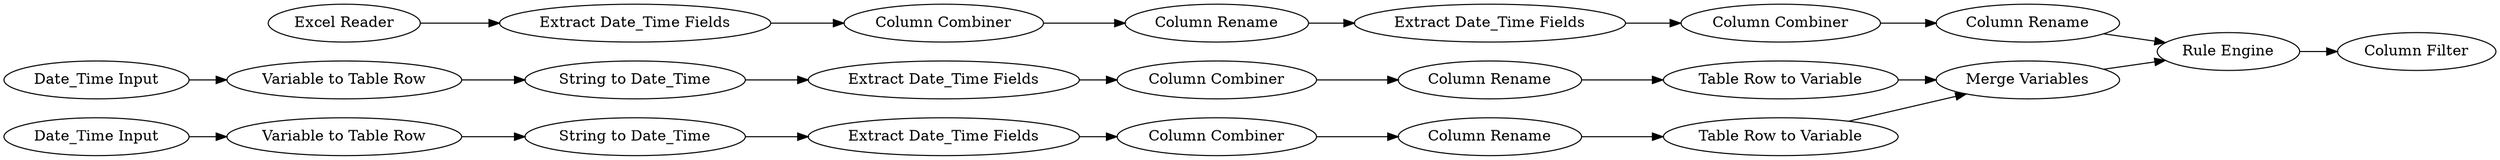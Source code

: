 digraph {
	"1442767765591029399_11" [label="Variable to Table Row"]
	"1442767765591029399_13" [label="Extract Date_Time Fields"]
	"1442767765591029399_6" [label="Column Combiner"]
	"1442767765591029399_1" [label="Date_Time Input"]
	"1442767765591029399_2" [label="Date_Time Input"]
	"1442767765591029399_4" [label="Variable to Table Row"]
	"1442767765591029399_21" [label="Table Row to Variable"]
	"1442767765591029399_24" [label="Column Filter"]
	"1442767765591029399_15" [label="Column Rename"]
	"1442767765591029399_5" [label="Extract Date_Time Fields"]
	"1442767765591029399_18" [label="Column Rename"]
	"1442767765591029399_17" [label="Extract Date_Time Fields"]
	"1442767765591029399_22" [label="Merge Variables"]
	"1442767765591029399_3" [label="Excel Reader"]
	"1442767765591029399_19" [label="Column Combiner"]
	"1442767765591029399_8" [label="Extract Date_Time Fields"]
	"1442767765591029399_9" [label="Column Combiner"]
	"1442767765591029399_7" [label="Column Rename"]
	"1442767765591029399_20" [label="Table Row to Variable"]
	"1442767765591029399_14" [label="Column Combiner"]
	"1442767765591029399_12" [label="String to Date_Time"]
	"1442767765591029399_16" [label="String to Date_Time"]
	"1442767765591029399_23" [label="Rule Engine"]
	"1442767765591029399_10" [label="Column Rename"]
	"1442767765591029399_6" -> "1442767765591029399_7"
	"1442767765591029399_12" -> "1442767765591029399_13"
	"1442767765591029399_2" -> "1442767765591029399_11"
	"1442767765591029399_13" -> "1442767765591029399_14"
	"1442767765591029399_9" -> "1442767765591029399_10"
	"1442767765591029399_18" -> "1442767765591029399_21"
	"1442767765591029399_10" -> "1442767765591029399_23"
	"1442767765591029399_1" -> "1442767765591029399_4"
	"1442767765591029399_5" -> "1442767765591029399_6"
	"1442767765591029399_3" -> "1442767765591029399_5"
	"1442767765591029399_20" -> "1442767765591029399_22"
	"1442767765591029399_17" -> "1442767765591029399_19"
	"1442767765591029399_14" -> "1442767765591029399_15"
	"1442767765591029399_23" -> "1442767765591029399_24"
	"1442767765591029399_19" -> "1442767765591029399_18"
	"1442767765591029399_4" -> "1442767765591029399_12"
	"1442767765591029399_22" -> "1442767765591029399_23"
	"1442767765591029399_15" -> "1442767765591029399_20"
	"1442767765591029399_11" -> "1442767765591029399_16"
	"1442767765591029399_21" -> "1442767765591029399_22"
	"1442767765591029399_16" -> "1442767765591029399_17"
	"1442767765591029399_7" -> "1442767765591029399_8"
	"1442767765591029399_8" -> "1442767765591029399_9"
	rankdir=LR
}
